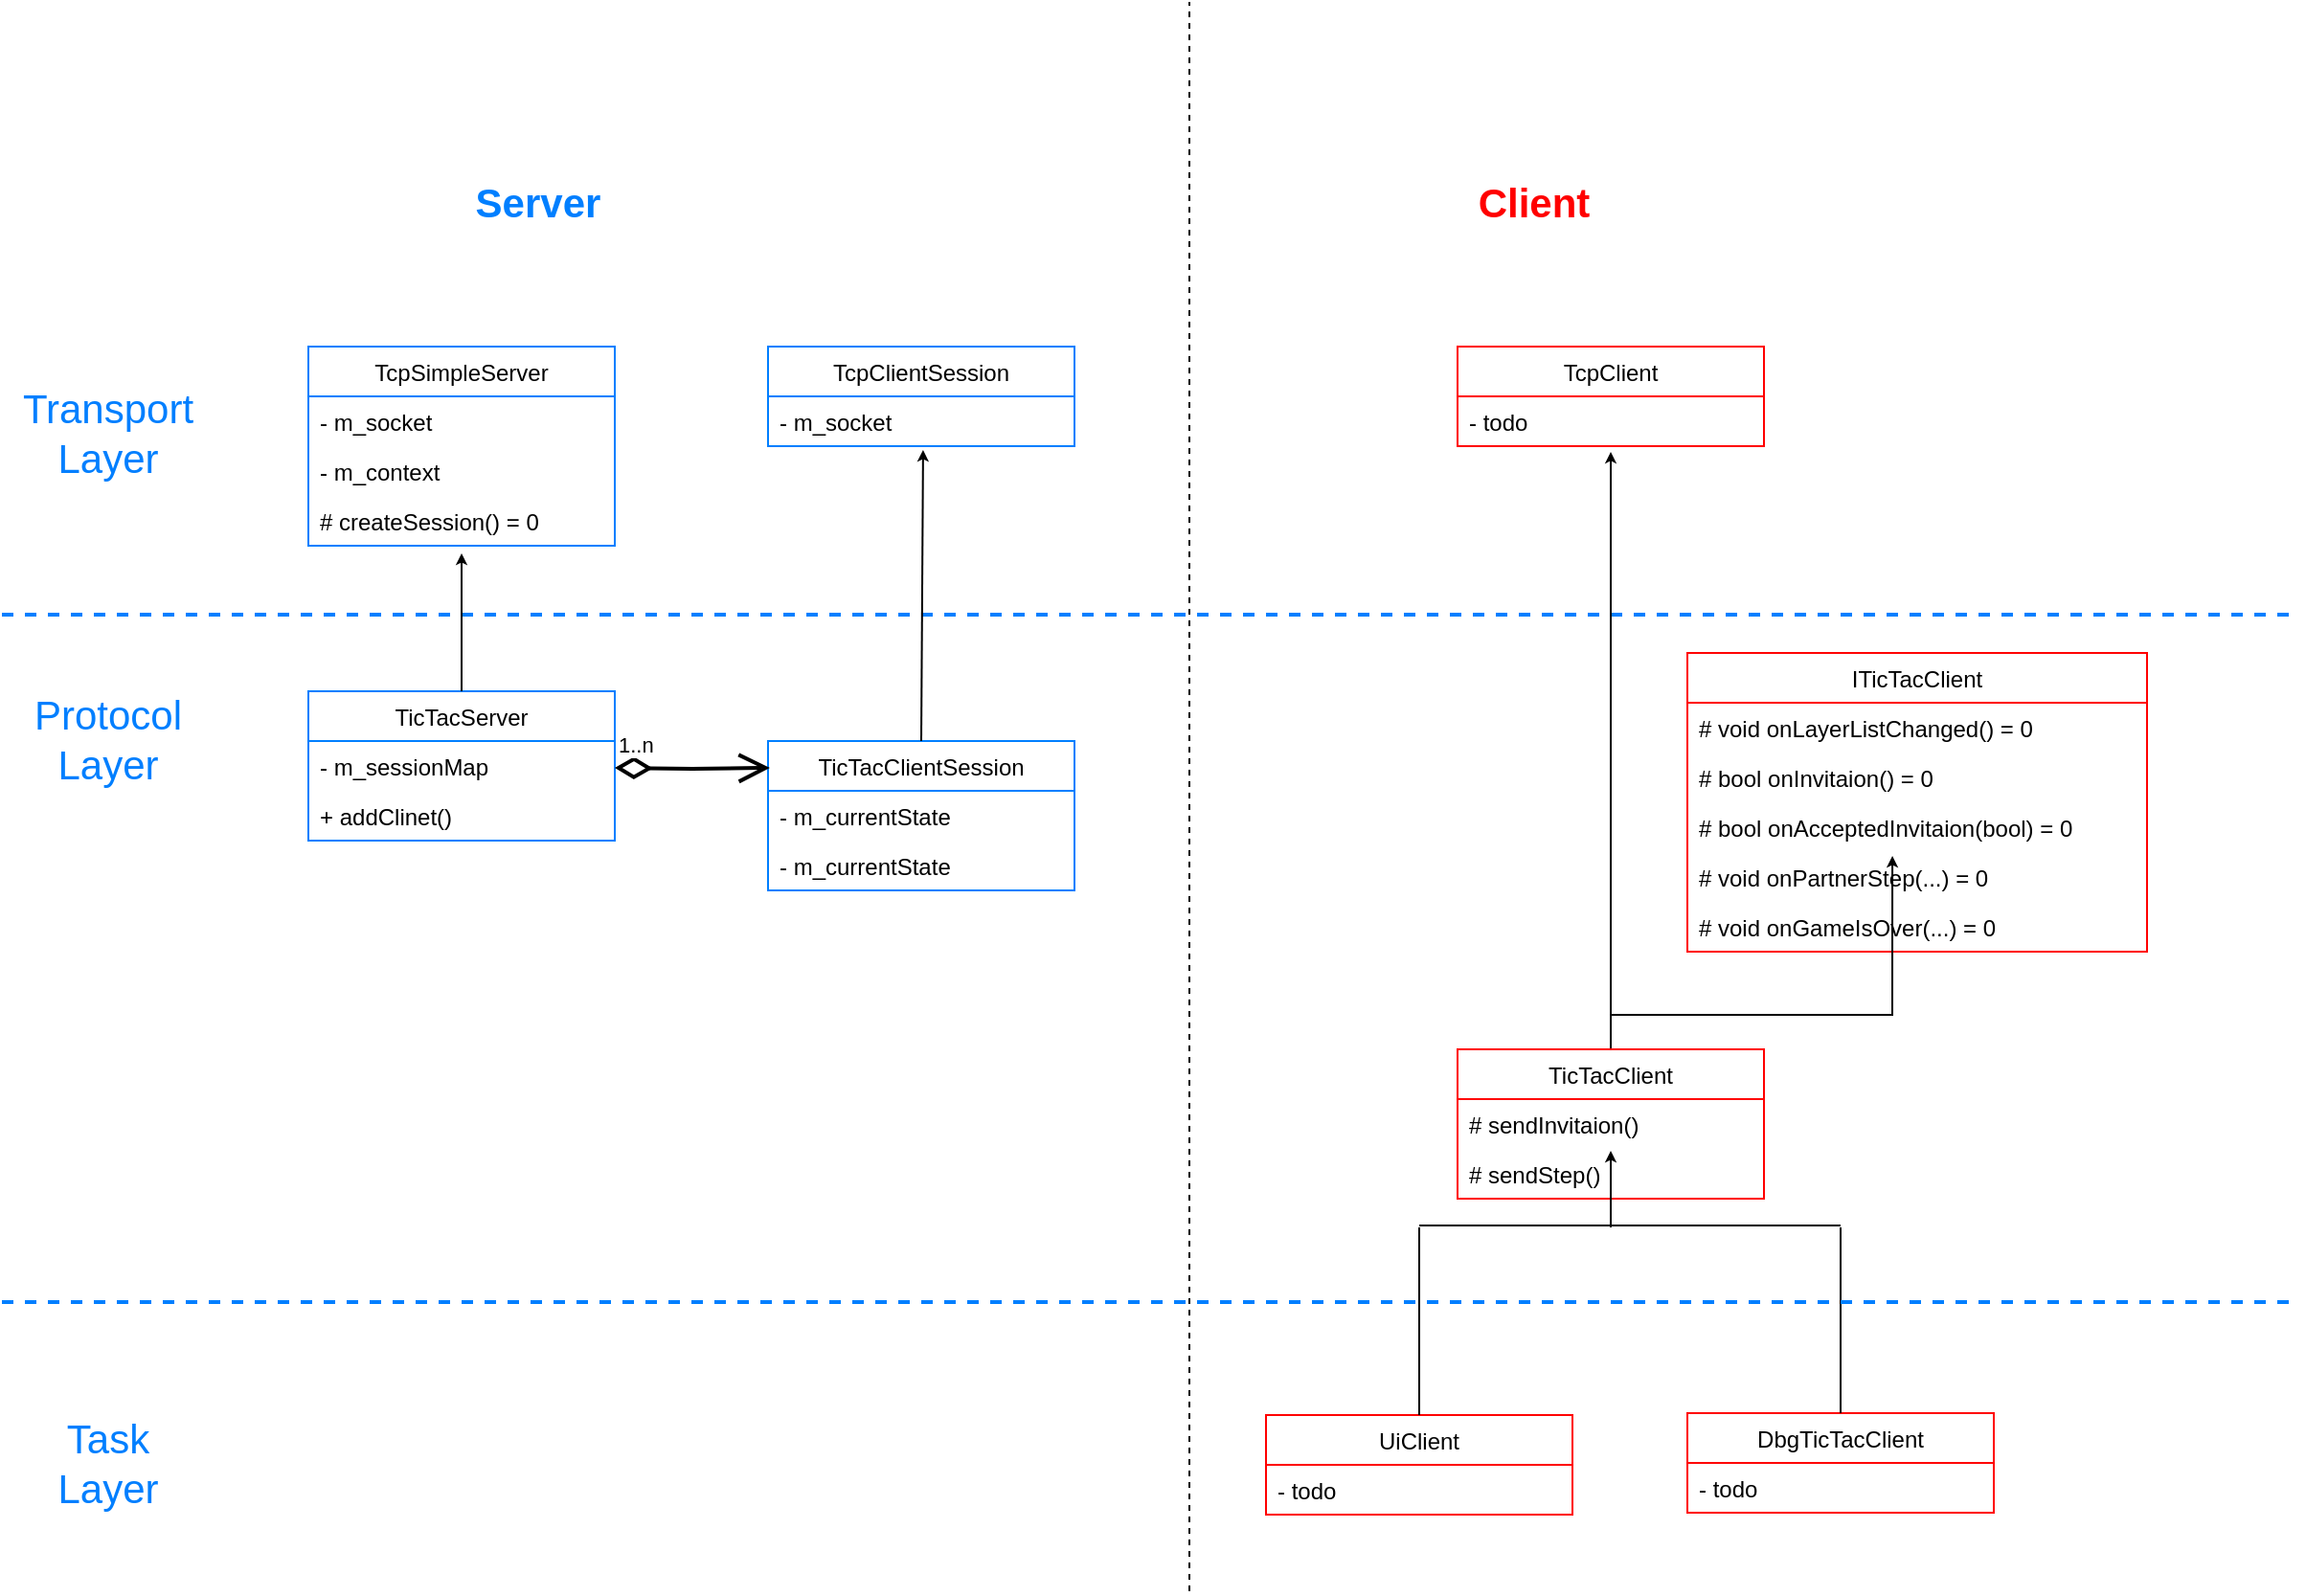 <mxfile version="15.7.3" type="device"><diagram id="aNCn5gjrLmsMRehGmmkH" name="Page-1"><mxGraphModel dx="2074" dy="2121" grid="1" gridSize="10" guides="1" tooltips="1" connect="1" arrows="1" fold="1" page="1" pageScale="1" pageWidth="827" pageHeight="1169" math="0" shadow="0"><root><mxCell id="0"/><mxCell id="1" parent="0"/><mxCell id="MFKUeQ7za6yHE92IlWLA-9" value="TcpSimpleServer" style="swimlane;fontStyle=0;childLayout=stackLayout;horizontal=1;startSize=26;fillColor=none;horizontalStack=0;resizeParent=1;resizeParentMax=0;resizeLast=0;collapsible=1;marginBottom=0;strokeColor=#007FFF;" parent="1" vertex="1"><mxGeometry y="20" width="160" height="104" as="geometry"/></mxCell><mxCell id="MFKUeQ7za6yHE92IlWLA-10" value="- m_socket" style="text;strokeColor=none;fillColor=none;align=left;verticalAlign=top;spacingLeft=4;spacingRight=4;overflow=hidden;rotatable=0;points=[[0,0.5],[1,0.5]];portConstraint=eastwest;" parent="MFKUeQ7za6yHE92IlWLA-9" vertex="1"><mxGeometry y="26" width="160" height="26" as="geometry"/></mxCell><mxCell id="MFKUeQ7za6yHE92IlWLA-11" value="- m_context" style="text;strokeColor=none;fillColor=none;align=left;verticalAlign=top;spacingLeft=4;spacingRight=4;overflow=hidden;rotatable=0;points=[[0,0.5],[1,0.5]];portConstraint=eastwest;" parent="MFKUeQ7za6yHE92IlWLA-9" vertex="1"><mxGeometry y="52" width="160" height="26" as="geometry"/></mxCell><mxCell id="MFKUeQ7za6yHE92IlWLA-20" value="# createSession() = 0" style="text;strokeColor=none;fillColor=none;align=left;verticalAlign=top;spacingLeft=4;spacingRight=4;overflow=hidden;rotatable=0;points=[[0,0.5],[1,0.5]];portConstraint=eastwest;" parent="MFKUeQ7za6yHE92IlWLA-9" vertex="1"><mxGeometry y="78" width="160" height="26" as="geometry"/></mxCell><mxCell id="MFKUeQ7za6yHE92IlWLA-13" value="TcpClientSession" style="swimlane;fontStyle=0;childLayout=stackLayout;horizontal=1;startSize=26;fillColor=none;horizontalStack=0;resizeParent=1;resizeParentMax=0;resizeLast=0;collapsible=1;marginBottom=0;strokeColor=#007FFF;" parent="1" vertex="1"><mxGeometry x="240" y="20" width="160" height="52" as="geometry"/></mxCell><mxCell id="MFKUeQ7za6yHE92IlWLA-14" value="- m_socket" style="text;strokeColor=none;fillColor=none;align=left;verticalAlign=top;spacingLeft=4;spacingRight=4;overflow=hidden;rotatable=0;points=[[0,0.5],[1,0.5]];portConstraint=eastwest;" parent="MFKUeQ7za6yHE92IlWLA-13" vertex="1"><mxGeometry y="26" width="160" height="26" as="geometry"/></mxCell><mxCell id="MFKUeQ7za6yHE92IlWLA-21" value="TicTacServer" style="swimlane;fontStyle=0;childLayout=stackLayout;horizontal=1;startSize=26;fillColor=none;horizontalStack=0;resizeParent=1;resizeParentMax=0;resizeLast=0;collapsible=1;marginBottom=0;strokeColor=#007FFF;" parent="1" vertex="1"><mxGeometry y="200" width="160" height="78" as="geometry"/></mxCell><mxCell id="MFKUeQ7za6yHE92IlWLA-22" value="- m_sessionMap" style="text;strokeColor=none;fillColor=none;align=left;verticalAlign=top;spacingLeft=4;spacingRight=4;overflow=hidden;rotatable=0;points=[[0,0.5],[1,0.5]];portConstraint=eastwest;" parent="MFKUeQ7za6yHE92IlWLA-21" vertex="1"><mxGeometry y="26" width="160" height="26" as="geometry"/></mxCell><mxCell id="c4vGLMWnaXPvXiXzJiME-7" value="+ addClinet()" style="text;strokeColor=none;fillColor=none;align=left;verticalAlign=top;spacingLeft=4;spacingRight=4;overflow=hidden;rotatable=0;points=[[0,0.5],[1,0.5]];portConstraint=eastwest;" vertex="1" parent="MFKUeQ7za6yHE92IlWLA-21"><mxGeometry y="52" width="160" height="26" as="geometry"/></mxCell><mxCell id="MFKUeQ7za6yHE92IlWLA-25" value="TicTacClientSession" style="swimlane;fontStyle=0;childLayout=stackLayout;horizontal=1;startSize=26;fillColor=none;horizontalStack=0;resizeParent=1;resizeParentMax=0;resizeLast=0;collapsible=1;marginBottom=0;strokeColor=#007FFF;" parent="1" vertex="1"><mxGeometry x="240" y="226" width="160" height="78" as="geometry"/></mxCell><mxCell id="MFKUeQ7za6yHE92IlWLA-26" value="- m_currentState" style="text;strokeColor=none;fillColor=none;align=left;verticalAlign=top;spacingLeft=4;spacingRight=4;overflow=hidden;rotatable=0;points=[[0,0.5],[1,0.5]];portConstraint=eastwest;" parent="MFKUeQ7za6yHE92IlWLA-25" vertex="1"><mxGeometry y="26" width="160" height="26" as="geometry"/></mxCell><mxCell id="MFKUeQ7za6yHE92IlWLA-30" value="- m_currentState" style="text;strokeColor=none;fillColor=none;align=left;verticalAlign=top;spacingLeft=4;spacingRight=4;overflow=hidden;rotatable=0;points=[[0,0.5],[1,0.5]];portConstraint=eastwest;" parent="MFKUeQ7za6yHE92IlWLA-25" vertex="1"><mxGeometry y="52" width="160" height="26" as="geometry"/></mxCell><mxCell id="MFKUeQ7za6yHE92IlWLA-27" value="1..n" style="endArrow=open;html=1;endSize=12;startArrow=diamondThin;startSize=14;startFill=0;edgeStyle=orthogonalEdgeStyle;align=left;verticalAlign=bottom;rounded=0;strokeWidth=2;entryX=0.006;entryY=0.179;entryDx=0;entryDy=0;entryPerimeter=0;" parent="1" target="MFKUeQ7za6yHE92IlWLA-25" edge="1"><mxGeometry x="-1" y="3" relative="1" as="geometry"><mxPoint x="160" y="240" as="sourcePoint"/><mxPoint x="180" y="300" as="targetPoint"/></mxGeometry></mxCell><mxCell id="MFKUeQ7za6yHE92IlWLA-31" value="" style="endArrow=none;dashed=1;html=1;rounded=0;startSize=3;endSize=3;strokeWidth=2;strokeColor=#007FFF;" parent="1" edge="1"><mxGeometry width="50" height="50" relative="1" as="geometry"><mxPoint x="-160" y="160" as="sourcePoint"/><mxPoint x="1040" y="160" as="targetPoint"/></mxGeometry></mxCell><mxCell id="MFKUeQ7za6yHE92IlWLA-32" value="Transport&lt;br style=&quot;font-size: 21px;&quot;&gt;Layer" style="html=1;strokeColor=none;fillColor=none;fontSize=21;fontColor=#007FFF;" parent="1" vertex="1"><mxGeometry x="-160" y="40" width="110" height="50" as="geometry"/></mxCell><mxCell id="MFKUeQ7za6yHE92IlWLA-33" value="Protocol&lt;br&gt;Layer" style="html=1;strokeColor=none;fillColor=none;fontSize=21;fontColor=#007FFF;" parent="1" vertex="1"><mxGeometry x="-160" y="200" width="110" height="50" as="geometry"/></mxCell><mxCell id="MFKUeQ7za6yHE92IlWLA-34" value="DbgTicTacClient" style="swimlane;fontStyle=0;childLayout=stackLayout;horizontal=1;startSize=26;fillColor=none;horizontalStack=0;resizeParent=1;resizeParentMax=0;resizeLast=0;collapsible=1;marginBottom=0;strokeColor=#FF0000;" parent="1" vertex="1"><mxGeometry x="720" y="577" width="160" height="52" as="geometry"/></mxCell><mxCell id="MFKUeQ7za6yHE92IlWLA-36" value="- todo" style="text;strokeColor=none;fillColor=none;align=left;verticalAlign=top;spacingLeft=4;spacingRight=4;overflow=hidden;rotatable=0;points=[[0,0.5],[1,0.5]];portConstraint=eastwest;" parent="MFKUeQ7za6yHE92IlWLA-34" vertex="1"><mxGeometry y="26" width="160" height="26" as="geometry"/></mxCell><mxCell id="MFKUeQ7za6yHE92IlWLA-37" value="UiClient" style="swimlane;fontStyle=0;childLayout=stackLayout;horizontal=1;startSize=26;fillColor=none;horizontalStack=0;resizeParent=1;resizeParentMax=0;resizeLast=0;collapsible=1;marginBottom=0;strokeColor=#FF0000;" parent="1" vertex="1"><mxGeometry x="500" y="578" width="160" height="52" as="geometry"/></mxCell><mxCell id="MFKUeQ7za6yHE92IlWLA-38" value="- todo" style="text;strokeColor=none;fillColor=none;align=left;verticalAlign=top;spacingLeft=4;spacingRight=4;overflow=hidden;rotatable=0;points=[[0,0.5],[1,0.5]];portConstraint=eastwest;" parent="MFKUeQ7za6yHE92IlWLA-37" vertex="1"><mxGeometry y="26" width="160" height="26" as="geometry"/></mxCell><mxCell id="MFKUeQ7za6yHE92IlWLA-40" value="" style="endArrow=classic;html=1;rounded=0;fontSize=21;fontColor=#007FFF;startSize=3;endSize=3;strokeColor=#000000;strokeWidth=1;entryX=0.5;entryY=1.154;entryDx=0;entryDy=0;entryPerimeter=0;exitX=0.5;exitY=0;exitDx=0;exitDy=0;" parent="1" source="MFKUeQ7za6yHE92IlWLA-21" target="MFKUeQ7za6yHE92IlWLA-20" edge="1"><mxGeometry width="50" height="50" relative="1" as="geometry"><mxPoint x="40" y="190" as="sourcePoint"/><mxPoint x="90" y="140" as="targetPoint"/></mxGeometry></mxCell><mxCell id="MFKUeQ7za6yHE92IlWLA-41" value="" style="endArrow=classic;html=1;rounded=0;fontSize=21;fontColor=#007FFF;startSize=3;endSize=3;strokeColor=#000000;strokeWidth=1;entryX=0.506;entryY=1.077;entryDx=0;entryDy=0;entryPerimeter=0;exitX=0.5;exitY=0;exitDx=0;exitDy=0;" parent="1" source="MFKUeQ7za6yHE92IlWLA-25" target="MFKUeQ7za6yHE92IlWLA-14" edge="1"><mxGeometry width="50" height="50" relative="1" as="geometry"><mxPoint x="401" y="220" as="sourcePoint"/><mxPoint x="90" y="158.004" as="targetPoint"/></mxGeometry></mxCell><mxCell id="MFKUeQ7za6yHE92IlWLA-42" value="" style="endArrow=classic;html=1;rounded=0;fontSize=21;fontColor=#007FFF;startSize=3;endSize=3;strokeColor=#000000;strokeWidth=1;entryX=0.5;entryY=1.115;entryDx=0;entryDy=0;entryPerimeter=0;exitX=0.5;exitY=0;exitDx=0;exitDy=0;" parent="1" source="MFKUeQ7za6yHE92IlWLA-54" target="MFKUeQ7za6yHE92IlWLA-50" edge="1"><mxGeometry width="50" height="50" relative="1" as="geometry"><mxPoint x="680" y="200" as="sourcePoint"/><mxPoint x="522" y="280" as="targetPoint"/></mxGeometry></mxCell><mxCell id="MFKUeQ7za6yHE92IlWLA-43" value="" style="endArrow=none;html=1;rounded=0;fontSize=21;fontColor=#007FFF;startSize=3;endSize=3;strokeColor=#000000;strokeWidth=1;" parent="1" edge="1"><mxGeometry width="50" height="50" relative="1" as="geometry"><mxPoint x="580" y="479" as="sourcePoint"/><mxPoint x="800" y="479" as="targetPoint"/></mxGeometry></mxCell><mxCell id="MFKUeQ7za6yHE92IlWLA-44" value="" style="endArrow=none;html=1;rounded=0;fontSize=21;fontColor=#007FFF;startSize=3;endSize=3;strokeColor=#000000;strokeWidth=1;entryX=0.5;entryY=0;entryDx=0;entryDy=0;" parent="1" target="MFKUeQ7za6yHE92IlWLA-34" edge="1"><mxGeometry width="50" height="50" relative="1" as="geometry"><mxPoint x="800" y="480" as="sourcePoint"/><mxPoint x="720" y="130" as="targetPoint"/></mxGeometry></mxCell><mxCell id="MFKUeQ7za6yHE92IlWLA-45" value="" style="endArrow=none;html=1;rounded=0;fontSize=21;fontColor=#007FFF;startSize=3;endSize=3;strokeColor=#000000;strokeWidth=1;exitX=0.5;exitY=0;exitDx=0;exitDy=0;" parent="1" source="MFKUeQ7za6yHE92IlWLA-37" edge="1"><mxGeometry width="50" height="50" relative="1" as="geometry"><mxPoint x="50" y="420" as="sourcePoint"/><mxPoint x="580" y="480" as="targetPoint"/></mxGeometry></mxCell><mxCell id="MFKUeQ7za6yHE92IlWLA-46" value="" style="endArrow=none;dashed=1;html=1;rounded=0;startSize=3;endSize=3;strokeWidth=2;strokeColor=#007FFF;" parent="1" edge="1"><mxGeometry width="50" height="50" relative="1" as="geometry"><mxPoint x="-160" y="519" as="sourcePoint"/><mxPoint x="1040" y="519" as="targetPoint"/></mxGeometry></mxCell><mxCell id="MFKUeQ7za6yHE92IlWLA-47" value="Task&lt;br&gt;Layer" style="html=1;strokeColor=none;fillColor=none;fontSize=21;fontColor=#007FFF;" parent="1" vertex="1"><mxGeometry x="-160" y="578" width="110" height="50" as="geometry"/></mxCell><mxCell id="MFKUeQ7za6yHE92IlWLA-49" value="TcpClient" style="swimlane;fontStyle=0;childLayout=stackLayout;horizontal=1;startSize=26;fillColor=none;horizontalStack=0;resizeParent=1;resizeParentMax=0;resizeLast=0;collapsible=1;marginBottom=0;strokeColor=#FF0000;" parent="1" vertex="1"><mxGeometry x="600" y="20" width="160" height="52" as="geometry"/></mxCell><mxCell id="MFKUeQ7za6yHE92IlWLA-50" value="- todo" style="text;strokeColor=none;fillColor=none;align=left;verticalAlign=top;spacingLeft=4;spacingRight=4;overflow=hidden;rotatable=0;points=[[0,0.5],[1,0.5]];portConstraint=eastwest;" parent="MFKUeQ7za6yHE92IlWLA-49" vertex="1"><mxGeometry y="26" width="160" height="26" as="geometry"/></mxCell><mxCell id="MFKUeQ7za6yHE92IlWLA-51" value="" style="endArrow=none;dashed=1;html=1;rounded=0;fontSize=21;fontColor=#007FFF;startSize=3;endSize=3;strokeColor=#000000;strokeWidth=1;" parent="1" edge="1"><mxGeometry width="50" height="50" relative="1" as="geometry"><mxPoint x="460" y="670" as="sourcePoint"/><mxPoint x="460" y="-160" as="targetPoint"/></mxGeometry></mxCell><mxCell id="MFKUeQ7za6yHE92IlWLA-52" value="Server" style="text;align=center;fontStyle=1;verticalAlign=middle;spacingLeft=3;spacingRight=3;strokeColor=none;rotatable=0;points=[[0,0.5],[1,0.5]];portConstraint=eastwest;fontSize=21;fontColor=#007FFF;fillColor=none;" parent="1" vertex="1"><mxGeometry x="80" y="-70" width="80" height="26" as="geometry"/></mxCell><mxCell id="MFKUeQ7za6yHE92IlWLA-53" value="Client" style="text;align=center;fontStyle=1;verticalAlign=middle;spacingLeft=3;spacingRight=3;strokeColor=none;rotatable=0;points=[[0,0.5],[1,0.5]];portConstraint=eastwest;fontSize=21;fontColor=#FF0000;fillColor=none;" parent="1" vertex="1"><mxGeometry x="600" y="-70" width="80" height="26" as="geometry"/></mxCell><mxCell id="MFKUeQ7za6yHE92IlWLA-54" value="TicTacClient" style="swimlane;fontStyle=0;childLayout=stackLayout;horizontal=1;startSize=26;fillColor=none;horizontalStack=0;resizeParent=1;resizeParentMax=0;resizeLast=0;collapsible=1;marginBottom=0;strokeColor=#FF0000;" parent="1" vertex="1"><mxGeometry x="600" y="387" width="160" height="78" as="geometry"/></mxCell><mxCell id="MFKUeQ7za6yHE92IlWLA-55" value="# sendInvitaion()" style="text;strokeColor=none;fillColor=none;align=left;verticalAlign=top;spacingLeft=4;spacingRight=4;overflow=hidden;rotatable=0;points=[[0,0.5],[1,0.5]];portConstraint=eastwest;" parent="MFKUeQ7za6yHE92IlWLA-54" vertex="1"><mxGeometry y="26" width="160" height="26" as="geometry"/></mxCell><mxCell id="c4vGLMWnaXPvXiXzJiME-4" value="# sendStep()" style="text;strokeColor=none;fillColor=none;align=left;verticalAlign=top;spacingLeft=4;spacingRight=4;overflow=hidden;rotatable=0;points=[[0,0.5],[1,0.5]];portConstraint=eastwest;" vertex="1" parent="MFKUeQ7za6yHE92IlWLA-54"><mxGeometry y="52" width="160" height="26" as="geometry"/></mxCell><mxCell id="MFKUeQ7za6yHE92IlWLA-56" value="ITicTacClient" style="swimlane;fontStyle=0;childLayout=stackLayout;horizontal=1;startSize=26;fillColor=none;horizontalStack=0;resizeParent=1;resizeParentMax=0;resizeLast=0;collapsible=1;marginBottom=0;strokeColor=#FF0000;" parent="1" vertex="1"><mxGeometry x="720" y="180" width="240" height="156" as="geometry"/></mxCell><mxCell id="MFKUeQ7za6yHE92IlWLA-57" value="# void onLayerListChanged() = 0" style="text;strokeColor=none;fillColor=none;align=left;verticalAlign=top;spacingLeft=4;spacingRight=4;overflow=hidden;rotatable=0;points=[[0,0.5],[1,0.5]];portConstraint=eastwest;" parent="MFKUeQ7za6yHE92IlWLA-56" vertex="1"><mxGeometry y="26" width="240" height="26" as="geometry"/></mxCell><mxCell id="c4vGLMWnaXPvXiXzJiME-2" value="# bool onInvitaion() = 0" style="text;strokeColor=none;fillColor=none;align=left;verticalAlign=top;spacingLeft=4;spacingRight=4;overflow=hidden;rotatable=0;points=[[0,0.5],[1,0.5]];portConstraint=eastwest;" vertex="1" parent="MFKUeQ7za6yHE92IlWLA-56"><mxGeometry y="52" width="240" height="26" as="geometry"/></mxCell><mxCell id="c4vGLMWnaXPvXiXzJiME-3" value="# bool onAcceptedInvitaion(bool) = 0" style="text;strokeColor=none;fillColor=none;align=left;verticalAlign=top;spacingLeft=4;spacingRight=4;overflow=hidden;rotatable=0;points=[[0,0.5],[1,0.5]];portConstraint=eastwest;" vertex="1" parent="MFKUeQ7za6yHE92IlWLA-56"><mxGeometry y="78" width="240" height="26" as="geometry"/></mxCell><mxCell id="c4vGLMWnaXPvXiXzJiME-5" value="# void onPartnerStep(...) = 0" style="text;strokeColor=none;fillColor=none;align=left;verticalAlign=top;spacingLeft=4;spacingRight=4;overflow=hidden;rotatable=0;points=[[0,0.5],[1,0.5]];portConstraint=eastwest;" vertex="1" parent="MFKUeQ7za6yHE92IlWLA-56"><mxGeometry y="104" width="240" height="26" as="geometry"/></mxCell><mxCell id="c4vGLMWnaXPvXiXzJiME-6" value="# void onGameIsOver(...) = 0" style="text;strokeColor=none;fillColor=none;align=left;verticalAlign=top;spacingLeft=4;spacingRight=4;overflow=hidden;rotatable=0;points=[[0,0.5],[1,0.5]];portConstraint=eastwest;" vertex="1" parent="MFKUeQ7za6yHE92IlWLA-56"><mxGeometry y="130" width="240" height="26" as="geometry"/></mxCell><mxCell id="MFKUeQ7za6yHE92IlWLA-58" value="" style="endArrow=classic;html=1;rounded=0;fontSize=21;fontColor=#007FFF;startSize=3;endSize=3;strokeColor=#000000;strokeWidth=1;entryX=0.446;entryY=1.077;entryDx=0;entryDy=0;entryPerimeter=0;" parent="1" target="c4vGLMWnaXPvXiXzJiME-3" edge="1"><mxGeometry width="50" height="50" relative="1" as="geometry"><mxPoint x="680" y="369" as="sourcePoint"/><mxPoint x="842.08" y="351.988" as="targetPoint"/><Array as="points"><mxPoint x="827" y="369"/></Array></mxGeometry></mxCell><mxCell id="MFKUeQ7za6yHE92IlWLA-59" value="" style="endArrow=classic;html=1;rounded=0;fontSize=21;fontColor=#007FFF;startSize=3;endSize=3;strokeColor=#000000;strokeWidth=1;" parent="1" edge="1"><mxGeometry width="50" height="50" relative="1" as="geometry"><mxPoint x="680" y="480" as="sourcePoint"/><mxPoint x="680" y="440" as="targetPoint"/></mxGeometry></mxCell></root></mxGraphModel></diagram></mxfile>